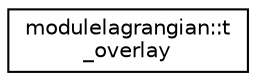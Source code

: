 digraph "Graphical Class Hierarchy"
{
 // LATEX_PDF_SIZE
  edge [fontname="Helvetica",fontsize="10",labelfontname="Helvetica",labelfontsize="10"];
  node [fontname="Helvetica",fontsize="10",shape=record];
  rankdir="LR";
  Node0 [label="modulelagrangian::t\l_overlay",height=0.2,width=0.4,color="black", fillcolor="white", style="filled",URL="$structmodulelagrangian_1_1t__overlay.html",tooltip=" "];
}
